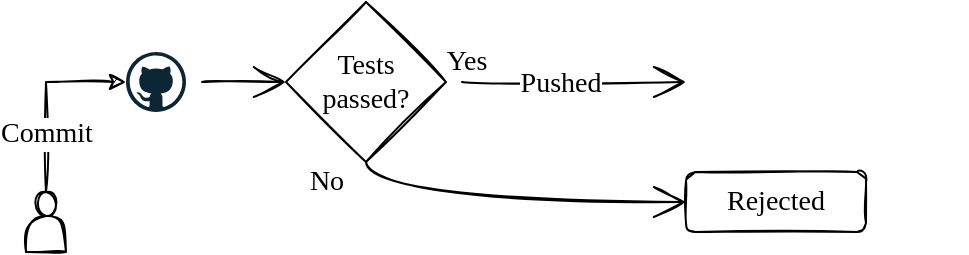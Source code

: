 <mxfile version="20.3.0" type="device"><diagram id="2cd7Hg8LdJLwjVow2DUb" name="Page-1"><mxGraphModel dx="469" dy="337" grid="1" gridSize="10" guides="1" tooltips="1" connect="1" arrows="1" fold="1" page="1" pageScale="1" pageWidth="850" pageHeight="1100" math="0" shadow="0"><root><mxCell id="0"/><mxCell id="1" parent="0"/><mxCell id="2CJFb81nkpeOlhmkUnzj-3" style="edgeStyle=orthogonalEdgeStyle;rounded=0;orthogonalLoop=1;jettySize=auto;html=1;sketch=1;" edge="1" parent="1" source="2CJFb81nkpeOlhmkUnzj-1" target="2CJFb81nkpeOlhmkUnzj-2"><mxGeometry relative="1" as="geometry"><mxPoint x="140" y="190" as="targetPoint"/><Array as="points"><mxPoint x="130" y="235"/></Array></mxGeometry></mxCell><mxCell id="2CJFb81nkpeOlhmkUnzj-4" value="Commit" style="edgeLabel;html=1;align=center;verticalAlign=middle;resizable=0;points=[];fontSize=14;fontFamily=Georgia;" vertex="1" connectable="0" parent="2CJFb81nkpeOlhmkUnzj-3"><mxGeometry x="-0.567" y="-2" relative="1" as="geometry"><mxPoint x="-2" y="-9" as="offset"/></mxGeometry></mxCell><mxCell id="2CJFb81nkpeOlhmkUnzj-1" value="" style="shape=actor;whiteSpace=wrap;html=1;sketch=1;" vertex="1" parent="1"><mxGeometry x="120" y="290" width="20" height="30" as="geometry"/></mxCell><mxCell id="2CJFb81nkpeOlhmkUnzj-13" style="edgeStyle=orthogonalEdgeStyle;curved=1;rounded=0;sketch=1;hachureGap=4;orthogonalLoop=1;jettySize=auto;html=1;entryX=0;entryY=0.5;entryDx=0;entryDy=0;fontFamily=Georgia;fontSize=14;endArrow=open;startSize=14;endSize=14;sourcePerimeterSpacing=8;targetPerimeterSpacing=8;" edge="1" parent="1" source="2CJFb81nkpeOlhmkUnzj-2" target="2CJFb81nkpeOlhmkUnzj-12"><mxGeometry relative="1" as="geometry"/></mxCell><mxCell id="2CJFb81nkpeOlhmkUnzj-2" value="" style="dashed=0;outlineConnect=0;html=1;align=center;labelPosition=center;verticalLabelPosition=bottom;verticalAlign=top;shape=mxgraph.weblogos.github;sketch=0;" vertex="1" parent="1"><mxGeometry x="170" y="220" width="30" height="30" as="geometry"/></mxCell><mxCell id="2CJFb81nkpeOlhmkUnzj-11" value="" style="shape=image;imageAspect=0;aspect=fixed;verticalLabelPosition=bottom;verticalAlign=top;sketch=0;hachureGap=4;fontFamily=Georgia;fontSize=14;image=https://opennebula.io/wp-content/uploads/2020/05/DockerHub.png;" vertex="1" parent="1"><mxGeometry x="450" y="217.63" width="140" height="34.73" as="geometry"/></mxCell><mxCell id="2CJFb81nkpeOlhmkUnzj-14" style="edgeStyle=orthogonalEdgeStyle;curved=1;rounded=0;sketch=1;hachureGap=4;orthogonalLoop=1;jettySize=auto;html=1;entryX=0;entryY=0.5;entryDx=0;entryDy=0;fontFamily=Georgia;fontSize=14;endArrow=open;startSize=14;endSize=14;sourcePerimeterSpacing=8;targetPerimeterSpacing=8;" edge="1" parent="1" source="2CJFb81nkpeOlhmkUnzj-12" target="2CJFb81nkpeOlhmkUnzj-11"><mxGeometry relative="1" as="geometry"/></mxCell><mxCell id="2CJFb81nkpeOlhmkUnzj-15" value="Pushed" style="edgeLabel;html=1;align=center;verticalAlign=middle;resizable=0;points=[];fontSize=14;fontFamily=Georgia;" vertex="1" connectable="0" parent="2CJFb81nkpeOlhmkUnzj-14"><mxGeometry x="-0.131" y="-1" relative="1" as="geometry"><mxPoint as="offset"/></mxGeometry></mxCell><mxCell id="2CJFb81nkpeOlhmkUnzj-18" style="edgeStyle=orthogonalEdgeStyle;curved=1;rounded=0;sketch=1;hachureGap=4;orthogonalLoop=1;jettySize=auto;html=1;entryX=0;entryY=0.5;entryDx=0;entryDy=0;fontFamily=Georgia;fontSize=14;endArrow=open;startSize=14;endSize=14;sourcePerimeterSpacing=8;targetPerimeterSpacing=8;exitX=0.5;exitY=1;exitDx=0;exitDy=0;" edge="1" parent="1" source="2CJFb81nkpeOlhmkUnzj-12" target="2CJFb81nkpeOlhmkUnzj-17"><mxGeometry relative="1" as="geometry"/></mxCell><mxCell id="2CJFb81nkpeOlhmkUnzj-12" value="Tests&lt;br&gt;passed?" style="rhombus;whiteSpace=wrap;html=1;sketch=1;hachureGap=4;fontFamily=Georgia;fontSize=14;" vertex="1" parent="1"><mxGeometry x="250" y="195" width="80" height="80" as="geometry"/></mxCell><mxCell id="2CJFb81nkpeOlhmkUnzj-16" value="Yes" style="text;html=1;align=center;verticalAlign=middle;resizable=0;points=[];autosize=1;strokeColor=none;fillColor=none;fontSize=14;fontFamily=Georgia;" vertex="1" parent="1"><mxGeometry x="320" y="210" width="40" height="30" as="geometry"/></mxCell><mxCell id="2CJFb81nkpeOlhmkUnzj-17" value="Rejected" style="rounded=1;whiteSpace=wrap;html=1;sketch=1;hachureGap=4;fontFamily=Georgia;fontSize=14;" vertex="1" parent="1"><mxGeometry x="450" y="280" width="90" height="30" as="geometry"/></mxCell><mxCell id="2CJFb81nkpeOlhmkUnzj-19" value="No" style="text;html=1;align=center;verticalAlign=middle;resizable=0;points=[];autosize=1;strokeColor=none;fillColor=none;fontSize=14;fontFamily=Georgia;" vertex="1" parent="1"><mxGeometry x="250" y="270" width="40" height="30" as="geometry"/></mxCell></root></mxGraphModel></diagram></mxfile>